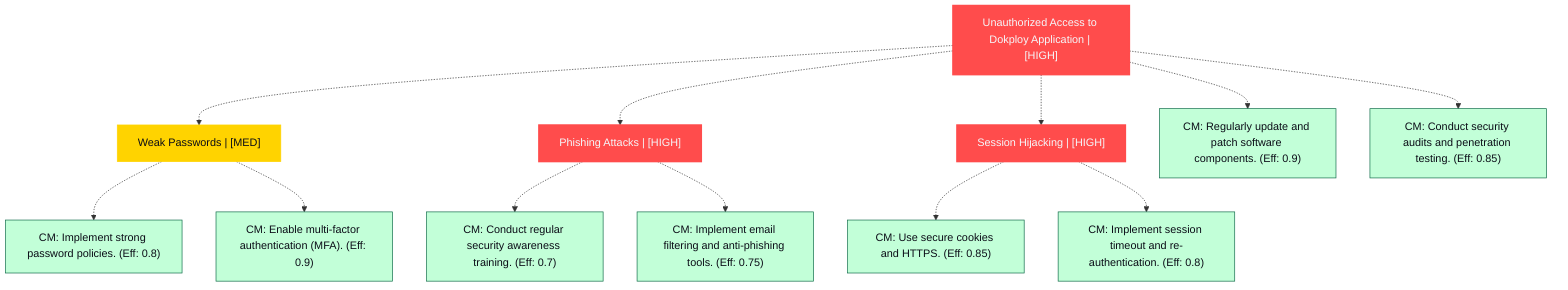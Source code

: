 graph TB
  node_01K64NS1J5Z7XCZSH32AFMGWTP["Unauthorized Access to Dokploy Application | [HIGH]"]:::highRisk
  node_01K64NS1J5Z7XCZSH32AFMGWTP-1["Weak Passwords | [MED]"]:::mediumRisk
  node_01K64NS1J5Z7XCZSH32AFMGWTP-1_cm_0["CM: Implement strong password policies. (Eff: 0.8)"]:::countermeasure
  node_01K64NS1J5Z7XCZSH32AFMGWTP-1_cm_1["CM: Enable multi-factor authentication (MFA). (Eff: 0.9)"]:::countermeasure
  node_01K64NS1J5Z7XCZSH32AFMGWTP-2["Phishing Attacks | [HIGH]"]:::highRisk
  node_01K64NS1J5Z7XCZSH32AFMGWTP-2_cm_0["CM: Conduct regular security awareness training. (Eff: 0.7)"]:::countermeasure
  node_01K64NS1J5Z7XCZSH32AFMGWTP-2_cm_1["CM: Implement email filtering and anti-phishing tools. (Eff: 0.75)"]:::countermeasure
  node_01K64NS1J5Z7XCZSH32AFMGWTP-3["Session Hijacking | [HIGH]"]:::highRisk
  node_01K64NS1J5Z7XCZSH32AFMGWTP-3_cm_0["CM: Use secure cookies and HTTPS. (Eff: 0.85)"]:::countermeasure
  node_01K64NS1J5Z7XCZSH32AFMGWTP-3_cm_1["CM: Implement session timeout and re-authentication. (Eff: 0.8)"]:::countermeasure
  node_01K64NS1J5Z7XCZSH32AFMGWTP_cm_0["CM: Regularly update and patch software components. (Eff: 0.9)"]:::countermeasure
  node_01K64NS1J5Z7XCZSH32AFMGWTP_cm_1["CM: Conduct security audits and penetration testing. (Eff: 0.85)"]:::countermeasure

  node_01K64NS1J5Z7XCZSH32AFMGWTP -.-> node_01K64NS1J5Z7XCZSH32AFMGWTP-1
  node_01K64NS1J5Z7XCZSH32AFMGWTP-1 -.-> node_01K64NS1J5Z7XCZSH32AFMGWTP-1_cm_0
  node_01K64NS1J5Z7XCZSH32AFMGWTP-1 -.-> node_01K64NS1J5Z7XCZSH32AFMGWTP-1_cm_1
  node_01K64NS1J5Z7XCZSH32AFMGWTP -.-> node_01K64NS1J5Z7XCZSH32AFMGWTP-2
  node_01K64NS1J5Z7XCZSH32AFMGWTP-2 -.-> node_01K64NS1J5Z7XCZSH32AFMGWTP-2_cm_0
  node_01K64NS1J5Z7XCZSH32AFMGWTP-2 -.-> node_01K64NS1J5Z7XCZSH32AFMGWTP-2_cm_1
  node_01K64NS1J5Z7XCZSH32AFMGWTP -.-> node_01K64NS1J5Z7XCZSH32AFMGWTP-3
  node_01K64NS1J5Z7XCZSH32AFMGWTP-3 -.-> node_01K64NS1J5Z7XCZSH32AFMGWTP-3_cm_0
  node_01K64NS1J5Z7XCZSH32AFMGWTP-3 -.-> node_01K64NS1J5Z7XCZSH32AFMGWTP-3_cm_1
  node_01K64NS1J5Z7XCZSH32AFMGWTP -.-> node_01K64NS1J5Z7XCZSH32AFMGWTP_cm_0
  node_01K64NS1J5Z7XCZSH32AFMGWTP -.-> node_01K64NS1J5Z7XCZSH32AFMGWTP_cm_1

  classDef andNode fill:#FF4C4C,stroke:#FF4C4C,stroke-width:2px,color:#F5F7FA
  classDef orNode fill:#36FF8F,stroke:#36FF8F,stroke-width:2px,color:#0B0D17
  classDef leafNode fill:#29ABE2,stroke:#29ABE2,stroke-width:2px,color:#F5F7FA
  classDef highRisk fill:#FF4C4C,color:#F5F7FA,stroke:#FF4C4C,stroke-width:2px
  classDef mediumRisk fill:#FFD300,stroke:#FFD300,stroke-width:1px,color:#0B0D17
  classDef lowRisk fill:#FFF2B3,stroke:#FFF2B3,stroke-width:1px,color:#0B0D17
  classDef countermeasure fill:#C2FFD8,stroke:#106B49,stroke-width:1px,color:#0B0D17
  classDef reference fill:#A259FF,stroke:#c3a4ff,stroke-width:1px,stroke-dasharray:3 3,color:#F5F7FA
  classDef mitreNode stroke-dasharray:5 5
  classDef note fill:#ffffcc,stroke:#ffcc00,stroke-width:2px,stroke-dasharray:5 5